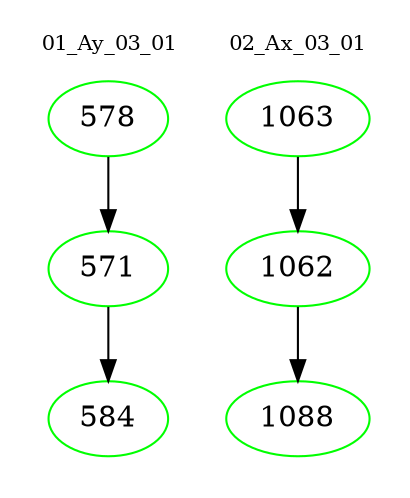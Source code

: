 digraph{
subgraph cluster_0 {
color = white
label = "01_Ay_03_01";
fontsize=10;
T0_578 [label="578", color="green"]
T0_578 -> T0_571 [color="black"]
T0_571 [label="571", color="green"]
T0_571 -> T0_584 [color="black"]
T0_584 [label="584", color="green"]
}
subgraph cluster_1 {
color = white
label = "02_Ax_03_01";
fontsize=10;
T1_1063 [label="1063", color="green"]
T1_1063 -> T1_1062 [color="black"]
T1_1062 [label="1062", color="green"]
T1_1062 -> T1_1088 [color="black"]
T1_1088 [label="1088", color="green"]
}
}
